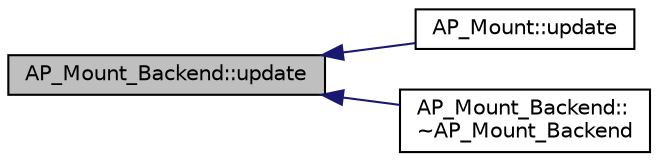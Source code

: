 digraph "AP_Mount_Backend::update"
{
 // INTERACTIVE_SVG=YES
  edge [fontname="Helvetica",fontsize="10",labelfontname="Helvetica",labelfontsize="10"];
  node [fontname="Helvetica",fontsize="10",shape=record];
  rankdir="LR";
  Node1 [label="AP_Mount_Backend::update",height=0.2,width=0.4,color="black", fillcolor="grey75", style="filled", fontcolor="black"];
  Node1 -> Node2 [dir="back",color="midnightblue",fontsize="10",style="solid",fontname="Helvetica"];
  Node2 [label="AP_Mount::update",height=0.2,width=0.4,color="black", fillcolor="white", style="filled",URL="$classAP__Mount.html#a973a889095990625e64e905b74dac7f8"];
  Node1 -> Node3 [dir="back",color="midnightblue",fontsize="10",style="solid",fontname="Helvetica"];
  Node3 [label="AP_Mount_Backend::\l~AP_Mount_Backend",height=0.2,width=0.4,color="black", fillcolor="white", style="filled",URL="$classAP__Mount__Backend.html#a3cebf628ad951dd6133daf69a22d8eae"];
}
